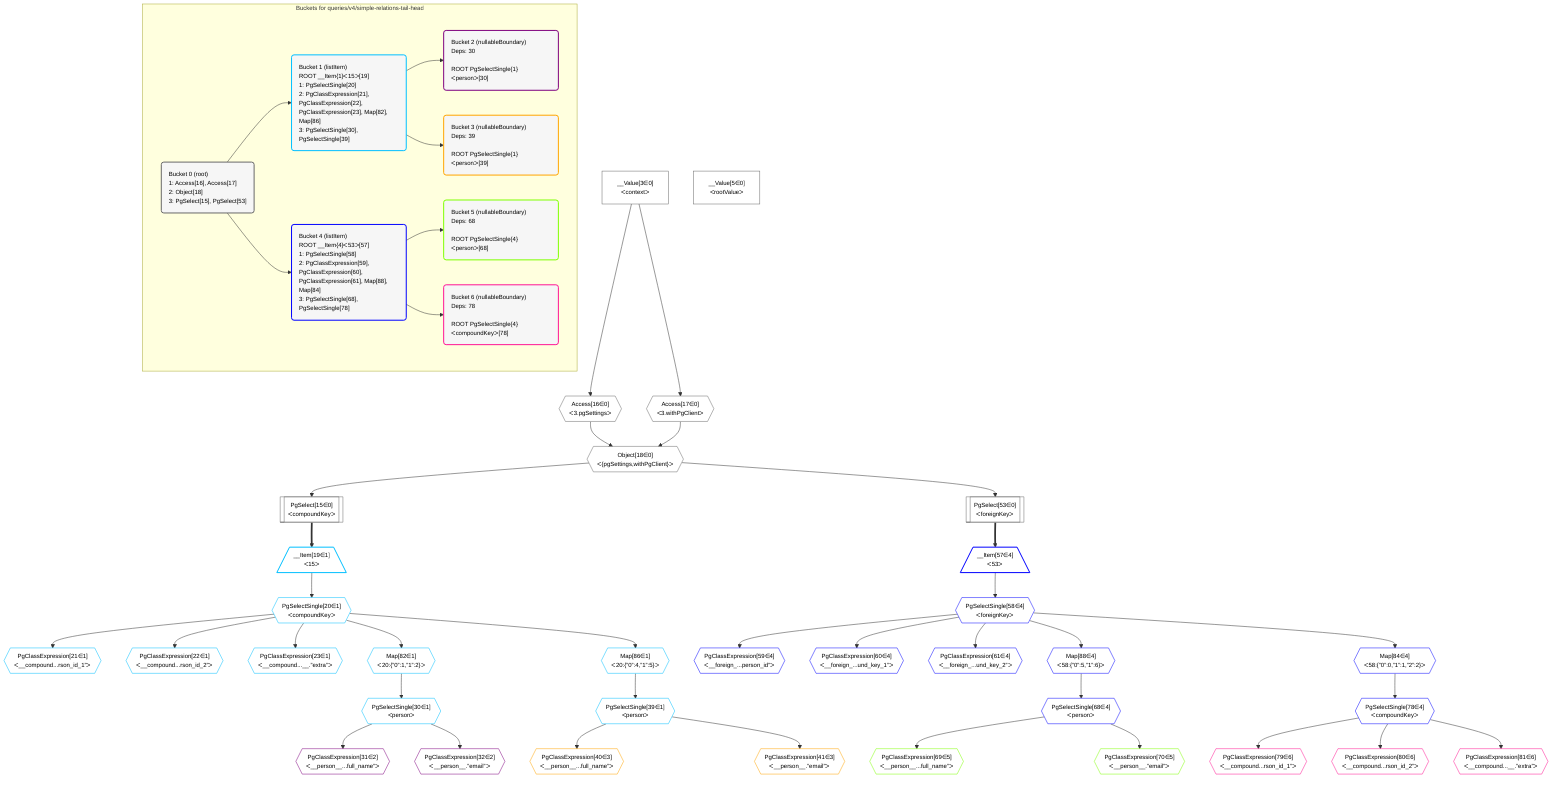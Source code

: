 %%{init: {'themeVariables': { 'fontSize': '12px'}}}%%
graph TD
    classDef path fill:#eee,stroke:#000,color:#000
    classDef plan fill:#fff,stroke-width:1px,color:#000
    classDef itemplan fill:#fff,stroke-width:2px,color:#000
    classDef unbatchedplan fill:#dff,stroke-width:1px,color:#000
    classDef sideeffectplan fill:#fcc,stroke-width:2px,color:#000
    classDef bucket fill:#f6f6f6,color:#000,stroke-width:2px,text-align:left


    %% define steps
    __Value3["__Value[3∈0]<br />ᐸcontextᐳ"]:::plan
    __Value5["__Value[5∈0]<br />ᐸrootValueᐳ"]:::plan
    Access16{{"Access[16∈0]<br />ᐸ3.pgSettingsᐳ"}}:::plan
    Access17{{"Access[17∈0]<br />ᐸ3.withPgClientᐳ"}}:::plan
    Object18{{"Object[18∈0]<br />ᐸ{pgSettings,withPgClient}ᐳ"}}:::plan
    PgSelect15[["PgSelect[15∈0]<br />ᐸcompoundKeyᐳ"]]:::plan
    __Item19[/"__Item[19∈1]<br />ᐸ15ᐳ"\]:::itemplan
    PgSelectSingle20{{"PgSelectSingle[20∈1]<br />ᐸcompoundKeyᐳ"}}:::plan
    PgClassExpression21{{"PgClassExpression[21∈1]<br />ᐸ__compound...rson_id_1”ᐳ"}}:::plan
    PgClassExpression22{{"PgClassExpression[22∈1]<br />ᐸ__compound...rson_id_2”ᐳ"}}:::plan
    PgClassExpression23{{"PgClassExpression[23∈1]<br />ᐸ__compound...__.”extra”ᐳ"}}:::plan
    Map82{{"Map[82∈1]<br />ᐸ20:{”0”:1,”1”:2}ᐳ"}}:::plan
    PgSelectSingle30{{"PgSelectSingle[30∈1]<br />ᐸpersonᐳ"}}:::plan
    PgClassExpression31{{"PgClassExpression[31∈2]<br />ᐸ__person__...full_name”ᐳ"}}:::plan
    PgClassExpression32{{"PgClassExpression[32∈2]<br />ᐸ__person__.”email”ᐳ"}}:::plan
    Map86{{"Map[86∈1]<br />ᐸ20:{”0”:4,”1”:5}ᐳ"}}:::plan
    PgSelectSingle39{{"PgSelectSingle[39∈1]<br />ᐸpersonᐳ"}}:::plan
    PgClassExpression40{{"PgClassExpression[40∈3]<br />ᐸ__person__...full_name”ᐳ"}}:::plan
    PgClassExpression41{{"PgClassExpression[41∈3]<br />ᐸ__person__.”email”ᐳ"}}:::plan
    PgSelect53[["PgSelect[53∈0]<br />ᐸforeignKeyᐳ"]]:::plan
    __Item57[/"__Item[57∈4]<br />ᐸ53ᐳ"\]:::itemplan
    PgSelectSingle58{{"PgSelectSingle[58∈4]<br />ᐸforeignKeyᐳ"}}:::plan
    PgClassExpression59{{"PgClassExpression[59∈4]<br />ᐸ__foreign_...person_id”ᐳ"}}:::plan
    PgClassExpression60{{"PgClassExpression[60∈4]<br />ᐸ__foreign_...und_key_1”ᐳ"}}:::plan
    PgClassExpression61{{"PgClassExpression[61∈4]<br />ᐸ__foreign_...und_key_2”ᐳ"}}:::plan
    Map88{{"Map[88∈4]<br />ᐸ58:{”0”:5,”1”:6}ᐳ"}}:::plan
    PgSelectSingle68{{"PgSelectSingle[68∈4]<br />ᐸpersonᐳ"}}:::plan
    PgClassExpression69{{"PgClassExpression[69∈5]<br />ᐸ__person__...full_name”ᐳ"}}:::plan
    PgClassExpression70{{"PgClassExpression[70∈5]<br />ᐸ__person__.”email”ᐳ"}}:::plan
    Map84{{"Map[84∈4]<br />ᐸ58:{”0”:0,”1”:1,”2”:2}ᐳ"}}:::plan
    PgSelectSingle78{{"PgSelectSingle[78∈4]<br />ᐸcompoundKeyᐳ"}}:::plan
    PgClassExpression79{{"PgClassExpression[79∈6]<br />ᐸ__compound...rson_id_1”ᐳ"}}:::plan
    PgClassExpression80{{"PgClassExpression[80∈6]<br />ᐸ__compound...rson_id_2”ᐳ"}}:::plan
    PgClassExpression81{{"PgClassExpression[81∈6]<br />ᐸ__compound...__.”extra”ᐳ"}}:::plan

    %% plan dependencies
    __Value3 --> Access16
    __Value3 --> Access17
    Access16 & Access17 --> Object18
    Object18 --> PgSelect15
    PgSelect15 ==> __Item19
    __Item19 --> PgSelectSingle20
    PgSelectSingle20 --> PgClassExpression21
    PgSelectSingle20 --> PgClassExpression22
    PgSelectSingle20 --> PgClassExpression23
    PgSelectSingle20 --> Map82
    Map82 --> PgSelectSingle30
    PgSelectSingle30 --> PgClassExpression31
    PgSelectSingle30 --> PgClassExpression32
    PgSelectSingle20 --> Map86
    Map86 --> PgSelectSingle39
    PgSelectSingle39 --> PgClassExpression40
    PgSelectSingle39 --> PgClassExpression41
    Object18 --> PgSelect53
    PgSelect53 ==> __Item57
    __Item57 --> PgSelectSingle58
    PgSelectSingle58 --> PgClassExpression59
    PgSelectSingle58 --> PgClassExpression60
    PgSelectSingle58 --> PgClassExpression61
    PgSelectSingle58 --> Map88
    Map88 --> PgSelectSingle68
    PgSelectSingle68 --> PgClassExpression69
    PgSelectSingle68 --> PgClassExpression70
    PgSelectSingle58 --> Map84
    Map84 --> PgSelectSingle78
    PgSelectSingle78 --> PgClassExpression79
    PgSelectSingle78 --> PgClassExpression80
    PgSelectSingle78 --> PgClassExpression81

    subgraph "Buckets for queries/v4/simple-relations-tail-head"
    Bucket0("Bucket 0 (root)<br />1: Access[16], Access[17]<br />2: Object[18]<br />3: PgSelect[15], PgSelect[53]"):::bucket
    classDef bucket0 stroke:#696969
    class Bucket0,__Value3,__Value5,PgSelect15,Access16,Access17,Object18,PgSelect53 bucket0
    Bucket1("Bucket 1 (listItem)<br />ROOT __Item{1}ᐸ15ᐳ[19]<br />1: PgSelectSingle[20]<br />2: PgClassExpression[21], PgClassExpression[22], PgClassExpression[23], Map[82], Map[86]<br />3: PgSelectSingle[30], PgSelectSingle[39]"):::bucket
    classDef bucket1 stroke:#00bfff
    class Bucket1,__Item19,PgSelectSingle20,PgClassExpression21,PgClassExpression22,PgClassExpression23,PgSelectSingle30,PgSelectSingle39,Map82,Map86 bucket1
    Bucket2("Bucket 2 (nullableBoundary)<br />Deps: 30<br /><br />ROOT PgSelectSingle{1}ᐸpersonᐳ[30]"):::bucket
    classDef bucket2 stroke:#7f007f
    class Bucket2,PgClassExpression31,PgClassExpression32 bucket2
    Bucket3("Bucket 3 (nullableBoundary)<br />Deps: 39<br /><br />ROOT PgSelectSingle{1}ᐸpersonᐳ[39]"):::bucket
    classDef bucket3 stroke:#ffa500
    class Bucket3,PgClassExpression40,PgClassExpression41 bucket3
    Bucket4("Bucket 4 (listItem)<br />ROOT __Item{4}ᐸ53ᐳ[57]<br />1: PgSelectSingle[58]<br />2: PgClassExpression[59], PgClassExpression[60], PgClassExpression[61], Map[88], Map[84]<br />3: PgSelectSingle[68], PgSelectSingle[78]"):::bucket
    classDef bucket4 stroke:#0000ff
    class Bucket4,__Item57,PgSelectSingle58,PgClassExpression59,PgClassExpression60,PgClassExpression61,PgSelectSingle68,PgSelectSingle78,Map84,Map88 bucket4
    Bucket5("Bucket 5 (nullableBoundary)<br />Deps: 68<br /><br />ROOT PgSelectSingle{4}ᐸpersonᐳ[68]"):::bucket
    classDef bucket5 stroke:#7fff00
    class Bucket5,PgClassExpression69,PgClassExpression70 bucket5
    Bucket6("Bucket 6 (nullableBoundary)<br />Deps: 78<br /><br />ROOT PgSelectSingle{4}ᐸcompoundKeyᐳ[78]"):::bucket
    classDef bucket6 stroke:#ff1493
    class Bucket6,PgClassExpression79,PgClassExpression80,PgClassExpression81 bucket6
    Bucket0 --> Bucket1 & Bucket4
    Bucket1 --> Bucket2 & Bucket3
    Bucket4 --> Bucket5 & Bucket6
    end